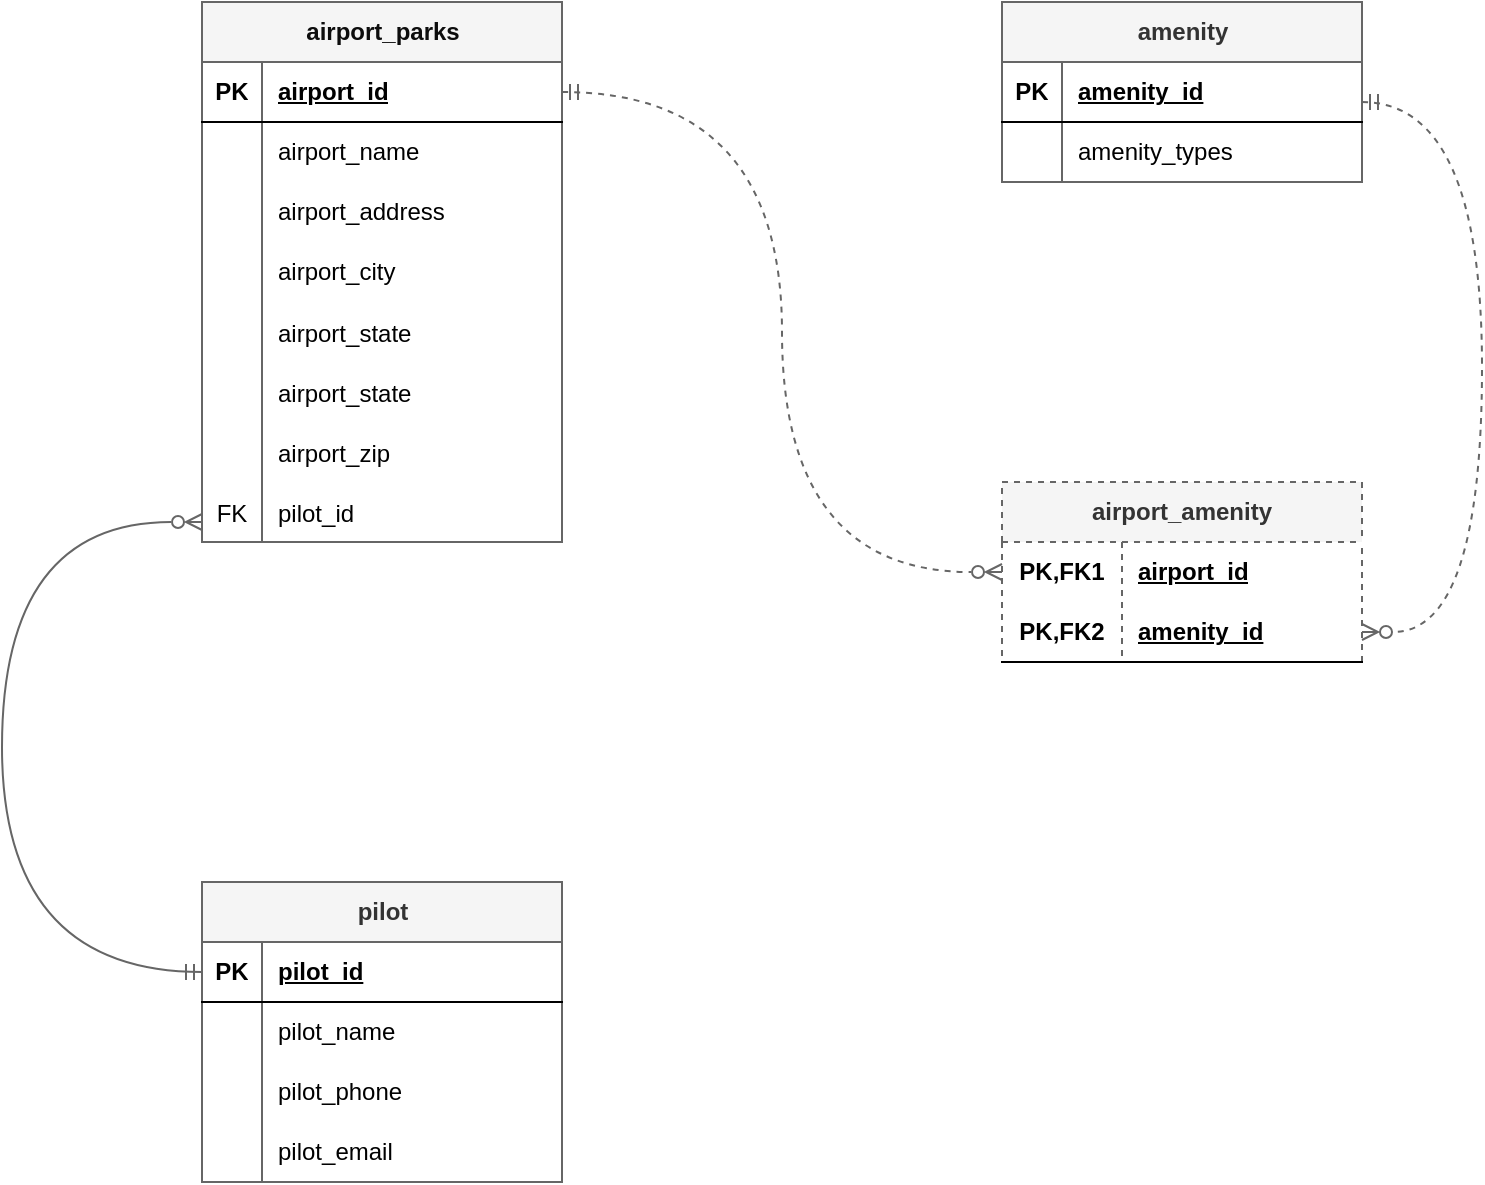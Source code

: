 <mxfile version="24.1.0" type="device">
  <diagram name="Page-1" id="S2w4c-dnvsjAEXIBNhu1">
    <mxGraphModel dx="1674" dy="836" grid="1" gridSize="10" guides="1" tooltips="1" connect="1" arrows="1" fold="1" page="1" pageScale="1" pageWidth="850" pageHeight="1100" math="0" shadow="0">
      <root>
        <mxCell id="0" />
        <mxCell id="1" parent="0" />
        <mxCell id="BnGk9QIY2rYu33qVpyIe-1" value="airport_parks" style="shape=table;startSize=30;container=1;collapsible=1;childLayout=tableLayout;fixedRows=1;rowLines=0;fontStyle=1;align=center;resizeLast=1;html=1;fillColor=#f5f5f5;strokeColor=#666666;fontColor=#0d0d0d;" parent="1" vertex="1">
          <mxGeometry x="120" y="40" width="180" height="270" as="geometry" />
        </mxCell>
        <mxCell id="BnGk9QIY2rYu33qVpyIe-2" value="" style="shape=tableRow;horizontal=0;startSize=0;swimlaneHead=0;swimlaneBody=0;fillColor=none;collapsible=0;dropTarget=0;points=[[0,0.5],[1,0.5]];portConstraint=eastwest;top=0;left=0;right=0;bottom=1;" parent="BnGk9QIY2rYu33qVpyIe-1" vertex="1">
          <mxGeometry y="30" width="180" height="30" as="geometry" />
        </mxCell>
        <mxCell id="BnGk9QIY2rYu33qVpyIe-3" value="PK" style="shape=partialRectangle;connectable=0;fillColor=none;top=0;left=0;bottom=0;right=0;fontStyle=1;overflow=hidden;whiteSpace=wrap;html=1;" parent="BnGk9QIY2rYu33qVpyIe-2" vertex="1">
          <mxGeometry width="30" height="30" as="geometry">
            <mxRectangle width="30" height="30" as="alternateBounds" />
          </mxGeometry>
        </mxCell>
        <mxCell id="BnGk9QIY2rYu33qVpyIe-4" value="airport_id" style="shape=partialRectangle;connectable=0;fillColor=none;top=0;left=0;bottom=0;right=0;align=left;spacingLeft=6;fontStyle=5;overflow=hidden;whiteSpace=wrap;html=1;" parent="BnGk9QIY2rYu33qVpyIe-2" vertex="1">
          <mxGeometry x="30" width="150" height="30" as="geometry">
            <mxRectangle width="150" height="30" as="alternateBounds" />
          </mxGeometry>
        </mxCell>
        <mxCell id="BnGk9QIY2rYu33qVpyIe-5" value="" style="shape=tableRow;horizontal=0;startSize=0;swimlaneHead=0;swimlaneBody=0;fillColor=none;collapsible=0;dropTarget=0;points=[[0,0.5],[1,0.5]];portConstraint=eastwest;top=0;left=0;right=0;bottom=0;" parent="BnGk9QIY2rYu33qVpyIe-1" vertex="1">
          <mxGeometry y="60" width="180" height="30" as="geometry" />
        </mxCell>
        <mxCell id="BnGk9QIY2rYu33qVpyIe-6" value="" style="shape=partialRectangle;connectable=0;fillColor=none;top=0;left=0;bottom=0;right=0;editable=1;overflow=hidden;whiteSpace=wrap;html=1;" parent="BnGk9QIY2rYu33qVpyIe-5" vertex="1">
          <mxGeometry width="30" height="30" as="geometry">
            <mxRectangle width="30" height="30" as="alternateBounds" />
          </mxGeometry>
        </mxCell>
        <mxCell id="BnGk9QIY2rYu33qVpyIe-7" value="airport_name" style="shape=partialRectangle;connectable=0;fillColor=none;top=0;left=0;bottom=0;right=0;align=left;spacingLeft=6;overflow=hidden;whiteSpace=wrap;html=1;" parent="BnGk9QIY2rYu33qVpyIe-5" vertex="1">
          <mxGeometry x="30" width="150" height="30" as="geometry">
            <mxRectangle width="150" height="30" as="alternateBounds" />
          </mxGeometry>
        </mxCell>
        <mxCell id="BnGk9QIY2rYu33qVpyIe-8" value="" style="shape=tableRow;horizontal=0;startSize=0;swimlaneHead=0;swimlaneBody=0;fillColor=none;collapsible=0;dropTarget=0;points=[[0,0.5],[1,0.5]];portConstraint=eastwest;top=0;left=0;right=0;bottom=0;" parent="BnGk9QIY2rYu33qVpyIe-1" vertex="1">
          <mxGeometry y="90" width="180" height="30" as="geometry" />
        </mxCell>
        <mxCell id="BnGk9QIY2rYu33qVpyIe-9" value="" style="shape=partialRectangle;connectable=0;fillColor=none;top=0;left=0;bottom=0;right=0;editable=1;overflow=hidden;whiteSpace=wrap;html=1;" parent="BnGk9QIY2rYu33qVpyIe-8" vertex="1">
          <mxGeometry width="30" height="30" as="geometry">
            <mxRectangle width="30" height="30" as="alternateBounds" />
          </mxGeometry>
        </mxCell>
        <mxCell id="BnGk9QIY2rYu33qVpyIe-10" value="airport_address" style="shape=partialRectangle;connectable=0;fillColor=none;top=0;left=0;bottom=0;right=0;align=left;spacingLeft=6;overflow=hidden;whiteSpace=wrap;html=1;" parent="BnGk9QIY2rYu33qVpyIe-8" vertex="1">
          <mxGeometry x="30" width="150" height="30" as="geometry">
            <mxRectangle width="150" height="30" as="alternateBounds" />
          </mxGeometry>
        </mxCell>
        <mxCell id="BnGk9QIY2rYu33qVpyIe-11" value="" style="shape=tableRow;horizontal=0;startSize=0;swimlaneHead=0;swimlaneBody=0;fillColor=none;collapsible=0;dropTarget=0;points=[[0,0.5],[1,0.5]];portConstraint=eastwest;top=0;left=0;right=0;bottom=0;" parent="BnGk9QIY2rYu33qVpyIe-1" vertex="1">
          <mxGeometry y="120" width="180" height="30" as="geometry" />
        </mxCell>
        <mxCell id="BnGk9QIY2rYu33qVpyIe-12" value="" style="shape=partialRectangle;connectable=0;fillColor=none;top=0;left=0;bottom=0;right=0;editable=1;overflow=hidden;whiteSpace=wrap;html=1;" parent="BnGk9QIY2rYu33qVpyIe-11" vertex="1">
          <mxGeometry width="30" height="30" as="geometry">
            <mxRectangle width="30" height="30" as="alternateBounds" />
          </mxGeometry>
        </mxCell>
        <mxCell id="BnGk9QIY2rYu33qVpyIe-13" value="airport_city" style="shape=partialRectangle;connectable=0;fillColor=none;top=0;left=0;bottom=0;right=0;align=left;spacingLeft=6;overflow=hidden;whiteSpace=wrap;html=1;" parent="BnGk9QIY2rYu33qVpyIe-11" vertex="1">
          <mxGeometry x="30" width="150" height="30" as="geometry">
            <mxRectangle width="150" height="30" as="alternateBounds" />
          </mxGeometry>
        </mxCell>
        <mxCell id="BnGk9QIY2rYu33qVpyIe-15" value="" style="shape=tableRow;horizontal=0;startSize=0;swimlaneHead=0;swimlaneBody=0;fillColor=none;collapsible=0;dropTarget=0;points=[[0,0.5],[1,0.5]];portConstraint=eastwest;top=0;left=0;right=0;bottom=0;" parent="BnGk9QIY2rYu33qVpyIe-1" vertex="1">
          <mxGeometry y="150" width="180" height="30" as="geometry" />
        </mxCell>
        <mxCell id="BnGk9QIY2rYu33qVpyIe-16" value="" style="shape=partialRectangle;connectable=0;fillColor=none;top=0;left=0;bottom=0;right=0;editable=1;overflow=hidden;" parent="BnGk9QIY2rYu33qVpyIe-15" vertex="1">
          <mxGeometry width="30" height="30" as="geometry">
            <mxRectangle width="30" height="30" as="alternateBounds" />
          </mxGeometry>
        </mxCell>
        <mxCell id="BnGk9QIY2rYu33qVpyIe-17" value="airport_state" style="shape=partialRectangle;connectable=0;fillColor=none;top=0;left=0;bottom=0;right=0;align=left;spacingLeft=6;overflow=hidden;" parent="BnGk9QIY2rYu33qVpyIe-15" vertex="1">
          <mxGeometry x="30" width="150" height="30" as="geometry">
            <mxRectangle width="150" height="30" as="alternateBounds" />
          </mxGeometry>
        </mxCell>
        <mxCell id="BnGk9QIY2rYu33qVpyIe-19" value="" style="shape=tableRow;horizontal=0;startSize=0;swimlaneHead=0;swimlaneBody=0;fillColor=none;collapsible=0;dropTarget=0;points=[[0,0.5],[1,0.5]];portConstraint=eastwest;top=0;left=0;right=0;bottom=0;" parent="BnGk9QIY2rYu33qVpyIe-1" vertex="1">
          <mxGeometry y="180" width="180" height="30" as="geometry" />
        </mxCell>
        <mxCell id="BnGk9QIY2rYu33qVpyIe-20" value="" style="shape=partialRectangle;connectable=0;fillColor=none;top=0;left=0;bottom=0;right=0;editable=1;overflow=hidden;" parent="BnGk9QIY2rYu33qVpyIe-19" vertex="1">
          <mxGeometry width="30" height="30" as="geometry">
            <mxRectangle width="30" height="30" as="alternateBounds" />
          </mxGeometry>
        </mxCell>
        <mxCell id="BnGk9QIY2rYu33qVpyIe-21" value="airport_state" style="shape=partialRectangle;connectable=0;fillColor=none;top=0;left=0;bottom=0;right=0;align=left;spacingLeft=6;overflow=hidden;" parent="BnGk9QIY2rYu33qVpyIe-19" vertex="1">
          <mxGeometry x="30" width="150" height="30" as="geometry">
            <mxRectangle width="150" height="30" as="alternateBounds" />
          </mxGeometry>
        </mxCell>
        <mxCell id="BnGk9QIY2rYu33qVpyIe-23" value="" style="shape=tableRow;horizontal=0;startSize=0;swimlaneHead=0;swimlaneBody=0;fillColor=none;collapsible=0;dropTarget=0;points=[[0,0.5],[1,0.5]];portConstraint=eastwest;top=0;left=0;right=0;bottom=0;" parent="BnGk9QIY2rYu33qVpyIe-1" vertex="1">
          <mxGeometry y="210" width="180" height="30" as="geometry" />
        </mxCell>
        <mxCell id="BnGk9QIY2rYu33qVpyIe-24" value="" style="shape=partialRectangle;connectable=0;fillColor=none;top=0;left=0;bottom=0;right=0;editable=1;overflow=hidden;" parent="BnGk9QIY2rYu33qVpyIe-23" vertex="1">
          <mxGeometry width="30" height="30" as="geometry">
            <mxRectangle width="30" height="30" as="alternateBounds" />
          </mxGeometry>
        </mxCell>
        <mxCell id="BnGk9QIY2rYu33qVpyIe-25" value="airport_zip" style="shape=partialRectangle;connectable=0;fillColor=none;top=0;left=0;bottom=0;right=0;align=left;spacingLeft=6;overflow=hidden;" parent="BnGk9QIY2rYu33qVpyIe-23" vertex="1">
          <mxGeometry x="30" width="150" height="30" as="geometry">
            <mxRectangle width="150" height="30" as="alternateBounds" />
          </mxGeometry>
        </mxCell>
        <mxCell id="BnGk9QIY2rYu33qVpyIe-27" value="" style="shape=tableRow;horizontal=0;startSize=0;swimlaneHead=0;swimlaneBody=0;fillColor=none;collapsible=0;dropTarget=0;points=[[0,0.5],[1,0.5]];portConstraint=eastwest;top=0;left=0;right=0;bottom=0;" parent="BnGk9QIY2rYu33qVpyIe-1" vertex="1">
          <mxGeometry y="240" width="180" height="30" as="geometry" />
        </mxCell>
        <mxCell id="BnGk9QIY2rYu33qVpyIe-28" value="FK" style="shape=partialRectangle;connectable=0;fillColor=none;top=0;left=0;bottom=0;right=0;editable=1;overflow=hidden;" parent="BnGk9QIY2rYu33qVpyIe-27" vertex="1">
          <mxGeometry width="30" height="30" as="geometry">
            <mxRectangle width="30" height="30" as="alternateBounds" />
          </mxGeometry>
        </mxCell>
        <mxCell id="BnGk9QIY2rYu33qVpyIe-29" value="pilot_id" style="shape=partialRectangle;connectable=0;fillColor=none;top=0;left=0;bottom=0;right=0;align=left;spacingLeft=6;overflow=hidden;" parent="BnGk9QIY2rYu33qVpyIe-27" vertex="1">
          <mxGeometry x="30" width="150" height="30" as="geometry">
            <mxRectangle width="150" height="30" as="alternateBounds" />
          </mxGeometry>
        </mxCell>
        <mxCell id="BnGk9QIY2rYu33qVpyIe-30" value="amenity" style="shape=table;startSize=30;container=1;collapsible=1;childLayout=tableLayout;fixedRows=1;rowLines=0;fontStyle=1;align=center;resizeLast=1;html=1;fillColor=#f5f5f5;fontColor=#333333;strokeColor=#666666;" parent="1" vertex="1">
          <mxGeometry x="520" y="40" width="180" height="90" as="geometry" />
        </mxCell>
        <mxCell id="BnGk9QIY2rYu33qVpyIe-31" value="" style="shape=tableRow;horizontal=0;startSize=0;swimlaneHead=0;swimlaneBody=0;fillColor=none;collapsible=0;dropTarget=0;points=[[0,0.5],[1,0.5]];portConstraint=eastwest;top=0;left=0;right=0;bottom=1;" parent="BnGk9QIY2rYu33qVpyIe-30" vertex="1">
          <mxGeometry y="30" width="180" height="30" as="geometry" />
        </mxCell>
        <mxCell id="BnGk9QIY2rYu33qVpyIe-32" value="PK" style="shape=partialRectangle;connectable=0;fillColor=none;top=0;left=0;bottom=0;right=0;fontStyle=1;overflow=hidden;whiteSpace=wrap;html=1;" parent="BnGk9QIY2rYu33qVpyIe-31" vertex="1">
          <mxGeometry width="30" height="30" as="geometry">
            <mxRectangle width="30" height="30" as="alternateBounds" />
          </mxGeometry>
        </mxCell>
        <mxCell id="BnGk9QIY2rYu33qVpyIe-33" value="amenity_id" style="shape=partialRectangle;connectable=0;fillColor=none;top=0;left=0;bottom=0;right=0;align=left;spacingLeft=6;fontStyle=5;overflow=hidden;whiteSpace=wrap;html=1;" parent="BnGk9QIY2rYu33qVpyIe-31" vertex="1">
          <mxGeometry x="30" width="150" height="30" as="geometry">
            <mxRectangle width="150" height="30" as="alternateBounds" />
          </mxGeometry>
        </mxCell>
        <mxCell id="BnGk9QIY2rYu33qVpyIe-34" value="" style="shape=tableRow;horizontal=0;startSize=0;swimlaneHead=0;swimlaneBody=0;fillColor=none;collapsible=0;dropTarget=0;points=[[0,0.5],[1,0.5]];portConstraint=eastwest;top=0;left=0;right=0;bottom=0;" parent="BnGk9QIY2rYu33qVpyIe-30" vertex="1">
          <mxGeometry y="60" width="180" height="30" as="geometry" />
        </mxCell>
        <mxCell id="BnGk9QIY2rYu33qVpyIe-35" value="" style="shape=partialRectangle;connectable=0;fillColor=none;top=0;left=0;bottom=0;right=0;editable=1;overflow=hidden;whiteSpace=wrap;html=1;" parent="BnGk9QIY2rYu33qVpyIe-34" vertex="1">
          <mxGeometry width="30" height="30" as="geometry">
            <mxRectangle width="30" height="30" as="alternateBounds" />
          </mxGeometry>
        </mxCell>
        <mxCell id="BnGk9QIY2rYu33qVpyIe-36" value="amenity_types" style="shape=partialRectangle;connectable=0;fillColor=none;top=0;left=0;bottom=0;right=0;align=left;spacingLeft=6;overflow=hidden;whiteSpace=wrap;html=1;" parent="BnGk9QIY2rYu33qVpyIe-34" vertex="1">
          <mxGeometry x="30" width="150" height="30" as="geometry">
            <mxRectangle width="150" height="30" as="alternateBounds" />
          </mxGeometry>
        </mxCell>
        <mxCell id="BnGk9QIY2rYu33qVpyIe-43" value="airport_amenity" style="shape=table;startSize=30;container=1;collapsible=1;childLayout=tableLayout;fixedRows=1;rowLines=0;fontStyle=1;align=center;resizeLast=1;html=1;whiteSpace=wrap;dashed=1;fillColor=#f5f5f5;fontColor=#333333;strokeColor=#666666;" parent="1" vertex="1">
          <mxGeometry x="520" y="280" width="180" height="90" as="geometry" />
        </mxCell>
        <mxCell id="BnGk9QIY2rYu33qVpyIe-44" value="" style="shape=tableRow;horizontal=0;startSize=0;swimlaneHead=0;swimlaneBody=0;fillColor=none;collapsible=0;dropTarget=0;points=[[0,0.5],[1,0.5]];portConstraint=eastwest;top=0;left=0;right=0;bottom=0;html=1;" parent="BnGk9QIY2rYu33qVpyIe-43" vertex="1">
          <mxGeometry y="30" width="180" height="30" as="geometry" />
        </mxCell>
        <mxCell id="BnGk9QIY2rYu33qVpyIe-45" value="PK,FK1" style="shape=partialRectangle;connectable=0;fillColor=none;top=0;left=0;bottom=0;right=0;fontStyle=1;overflow=hidden;html=1;whiteSpace=wrap;" parent="BnGk9QIY2rYu33qVpyIe-44" vertex="1">
          <mxGeometry width="60" height="30" as="geometry">
            <mxRectangle width="60" height="30" as="alternateBounds" />
          </mxGeometry>
        </mxCell>
        <mxCell id="BnGk9QIY2rYu33qVpyIe-46" value="airport_id" style="shape=partialRectangle;connectable=0;fillColor=none;top=0;left=0;bottom=0;right=0;align=left;spacingLeft=6;fontStyle=5;overflow=hidden;html=1;whiteSpace=wrap;" parent="BnGk9QIY2rYu33qVpyIe-44" vertex="1">
          <mxGeometry x="60" width="120" height="30" as="geometry">
            <mxRectangle width="120" height="30" as="alternateBounds" />
          </mxGeometry>
        </mxCell>
        <mxCell id="BnGk9QIY2rYu33qVpyIe-47" value="" style="shape=tableRow;horizontal=0;startSize=0;swimlaneHead=0;swimlaneBody=0;fillColor=none;collapsible=0;dropTarget=0;points=[[0,0.5],[1,0.5]];portConstraint=eastwest;top=0;left=0;right=0;bottom=1;html=1;" parent="BnGk9QIY2rYu33qVpyIe-43" vertex="1">
          <mxGeometry y="60" width="180" height="30" as="geometry" />
        </mxCell>
        <mxCell id="BnGk9QIY2rYu33qVpyIe-48" value="PK,FK2" style="shape=partialRectangle;connectable=0;fillColor=none;top=0;left=0;bottom=0;right=0;fontStyle=1;overflow=hidden;html=1;whiteSpace=wrap;" parent="BnGk9QIY2rYu33qVpyIe-47" vertex="1">
          <mxGeometry width="60" height="30" as="geometry">
            <mxRectangle width="60" height="30" as="alternateBounds" />
          </mxGeometry>
        </mxCell>
        <mxCell id="BnGk9QIY2rYu33qVpyIe-49" value="amenity_id" style="shape=partialRectangle;connectable=0;fillColor=none;top=0;left=0;bottom=0;right=0;align=left;spacingLeft=6;fontStyle=5;overflow=hidden;html=1;whiteSpace=wrap;" parent="BnGk9QIY2rYu33qVpyIe-47" vertex="1">
          <mxGeometry x="60" width="120" height="30" as="geometry">
            <mxRectangle width="120" height="30" as="alternateBounds" />
          </mxGeometry>
        </mxCell>
        <mxCell id="BnGk9QIY2rYu33qVpyIe-56" value="pilot" style="shape=table;startSize=30;container=1;collapsible=1;childLayout=tableLayout;fixedRows=1;rowLines=0;fontStyle=1;align=center;resizeLast=1;html=1;fillColor=#f5f5f5;fontColor=#333333;strokeColor=#666666;" parent="1" vertex="1">
          <mxGeometry x="120" y="480" width="180" height="150" as="geometry" />
        </mxCell>
        <mxCell id="BnGk9QIY2rYu33qVpyIe-57" value="" style="shape=tableRow;horizontal=0;startSize=0;swimlaneHead=0;swimlaneBody=0;fillColor=none;collapsible=0;dropTarget=0;points=[[0,0.5],[1,0.5]];portConstraint=eastwest;top=0;left=0;right=0;bottom=1;" parent="BnGk9QIY2rYu33qVpyIe-56" vertex="1">
          <mxGeometry y="30" width="180" height="30" as="geometry" />
        </mxCell>
        <mxCell id="BnGk9QIY2rYu33qVpyIe-58" value="PK" style="shape=partialRectangle;connectable=0;fillColor=none;top=0;left=0;bottom=0;right=0;fontStyle=1;overflow=hidden;whiteSpace=wrap;html=1;" parent="BnGk9QIY2rYu33qVpyIe-57" vertex="1">
          <mxGeometry width="30" height="30" as="geometry">
            <mxRectangle width="30" height="30" as="alternateBounds" />
          </mxGeometry>
        </mxCell>
        <mxCell id="BnGk9QIY2rYu33qVpyIe-59" value="pilot_id" style="shape=partialRectangle;connectable=0;fillColor=none;top=0;left=0;bottom=0;right=0;align=left;spacingLeft=6;fontStyle=5;overflow=hidden;whiteSpace=wrap;html=1;" parent="BnGk9QIY2rYu33qVpyIe-57" vertex="1">
          <mxGeometry x="30" width="150" height="30" as="geometry">
            <mxRectangle width="150" height="30" as="alternateBounds" />
          </mxGeometry>
        </mxCell>
        <mxCell id="BnGk9QIY2rYu33qVpyIe-60" value="" style="shape=tableRow;horizontal=0;startSize=0;swimlaneHead=0;swimlaneBody=0;fillColor=none;collapsible=0;dropTarget=0;points=[[0,0.5],[1,0.5]];portConstraint=eastwest;top=0;left=0;right=0;bottom=0;" parent="BnGk9QIY2rYu33qVpyIe-56" vertex="1">
          <mxGeometry y="60" width="180" height="30" as="geometry" />
        </mxCell>
        <mxCell id="BnGk9QIY2rYu33qVpyIe-61" value="" style="shape=partialRectangle;connectable=0;fillColor=none;top=0;left=0;bottom=0;right=0;editable=1;overflow=hidden;whiteSpace=wrap;html=1;" parent="BnGk9QIY2rYu33qVpyIe-60" vertex="1">
          <mxGeometry width="30" height="30" as="geometry">
            <mxRectangle width="30" height="30" as="alternateBounds" />
          </mxGeometry>
        </mxCell>
        <mxCell id="BnGk9QIY2rYu33qVpyIe-62" value="pilot_name" style="shape=partialRectangle;connectable=0;fillColor=none;top=0;left=0;bottom=0;right=0;align=left;spacingLeft=6;overflow=hidden;whiteSpace=wrap;html=1;" parent="BnGk9QIY2rYu33qVpyIe-60" vertex="1">
          <mxGeometry x="30" width="150" height="30" as="geometry">
            <mxRectangle width="150" height="30" as="alternateBounds" />
          </mxGeometry>
        </mxCell>
        <mxCell id="BnGk9QIY2rYu33qVpyIe-63" value="" style="shape=tableRow;horizontal=0;startSize=0;swimlaneHead=0;swimlaneBody=0;fillColor=none;collapsible=0;dropTarget=0;points=[[0,0.5],[1,0.5]];portConstraint=eastwest;top=0;left=0;right=0;bottom=0;" parent="BnGk9QIY2rYu33qVpyIe-56" vertex="1">
          <mxGeometry y="90" width="180" height="30" as="geometry" />
        </mxCell>
        <mxCell id="BnGk9QIY2rYu33qVpyIe-64" value="" style="shape=partialRectangle;connectable=0;fillColor=none;top=0;left=0;bottom=0;right=0;editable=1;overflow=hidden;whiteSpace=wrap;html=1;" parent="BnGk9QIY2rYu33qVpyIe-63" vertex="1">
          <mxGeometry width="30" height="30" as="geometry">
            <mxRectangle width="30" height="30" as="alternateBounds" />
          </mxGeometry>
        </mxCell>
        <mxCell id="BnGk9QIY2rYu33qVpyIe-65" value="pilot_phone" style="shape=partialRectangle;connectable=0;fillColor=none;top=0;left=0;bottom=0;right=0;align=left;spacingLeft=6;overflow=hidden;whiteSpace=wrap;html=1;" parent="BnGk9QIY2rYu33qVpyIe-63" vertex="1">
          <mxGeometry x="30" width="150" height="30" as="geometry">
            <mxRectangle width="150" height="30" as="alternateBounds" />
          </mxGeometry>
        </mxCell>
        <mxCell id="BnGk9QIY2rYu33qVpyIe-66" value="" style="shape=tableRow;horizontal=0;startSize=0;swimlaneHead=0;swimlaneBody=0;fillColor=none;collapsible=0;dropTarget=0;points=[[0,0.5],[1,0.5]];portConstraint=eastwest;top=0;left=0;right=0;bottom=0;" parent="BnGk9QIY2rYu33qVpyIe-56" vertex="1">
          <mxGeometry y="120" width="180" height="30" as="geometry" />
        </mxCell>
        <mxCell id="BnGk9QIY2rYu33qVpyIe-67" value="" style="shape=partialRectangle;connectable=0;fillColor=none;top=0;left=0;bottom=0;right=0;editable=1;overflow=hidden;whiteSpace=wrap;html=1;" parent="BnGk9QIY2rYu33qVpyIe-66" vertex="1">
          <mxGeometry width="30" height="30" as="geometry">
            <mxRectangle width="30" height="30" as="alternateBounds" />
          </mxGeometry>
        </mxCell>
        <mxCell id="BnGk9QIY2rYu33qVpyIe-68" value="pilot_email" style="shape=partialRectangle;connectable=0;fillColor=none;top=0;left=0;bottom=0;right=0;align=left;spacingLeft=6;overflow=hidden;whiteSpace=wrap;html=1;" parent="BnGk9QIY2rYu33qVpyIe-66" vertex="1">
          <mxGeometry x="30" width="150" height="30" as="geometry">
            <mxRectangle width="150" height="30" as="alternateBounds" />
          </mxGeometry>
        </mxCell>
        <mxCell id="BnGk9QIY2rYu33qVpyIe-76" value="" style="edgeStyle=orthogonalEdgeStyle;fontSize=12;html=1;endArrow=ERzeroToMany;startArrow=ERmandOne;rounded=0;endFill=0;curved=1;exitX=0;exitY=0.5;exitDx=0;exitDy=0;fillColor=#f5f5f5;strokeColor=#666666;" parent="1" source="BnGk9QIY2rYu33qVpyIe-57" edge="1">
          <mxGeometry width="100" height="100" relative="1" as="geometry">
            <mxPoint x="20" y="400" as="sourcePoint" />
            <mxPoint x="120" y="300" as="targetPoint" />
            <Array as="points">
              <mxPoint x="20" y="525" />
              <mxPoint x="20" y="300" />
            </Array>
          </mxGeometry>
        </mxCell>
        <mxCell id="2Y60njPmraItRcxhhYZx-3" value="" style="edgeStyle=orthogonalEdgeStyle;fontSize=12;html=1;endArrow=ERzeroToMany;startArrow=ERmandOne;rounded=0;exitX=1;exitY=0.5;exitDx=0;exitDy=0;entryX=0;entryY=0.5;entryDx=0;entryDy=0;curved=1;endFill=0;dashed=1;fillColor=#f5f5f5;strokeColor=#666666;" parent="1" source="BnGk9QIY2rYu33qVpyIe-2" target="BnGk9QIY2rYu33qVpyIe-44" edge="1">
          <mxGeometry width="100" height="100" relative="1" as="geometry">
            <mxPoint x="480" y="480" as="sourcePoint" />
            <mxPoint x="580" y="380" as="targetPoint" />
          </mxGeometry>
        </mxCell>
        <mxCell id="2Y60njPmraItRcxhhYZx-4" value="" style="edgeStyle=orthogonalEdgeStyle;fontSize=12;html=1;endArrow=ERzeroToMany;startArrow=ERmandOne;rounded=0;exitX=1;exitY=0.5;exitDx=0;exitDy=0;entryX=1;entryY=0.5;entryDx=0;entryDy=0;curved=1;endFill=0;dashed=1;fillColor=#f5f5f5;strokeColor=#666666;" parent="1" target="BnGk9QIY2rYu33qVpyIe-47" edge="1">
          <mxGeometry width="100" height="100" relative="1" as="geometry">
            <mxPoint x="700" y="90" as="sourcePoint" />
            <mxPoint x="920" y="330" as="targetPoint" />
            <Array as="points">
              <mxPoint x="760" y="90" />
              <mxPoint x="760" y="355" />
            </Array>
          </mxGeometry>
        </mxCell>
      </root>
    </mxGraphModel>
  </diagram>
</mxfile>
